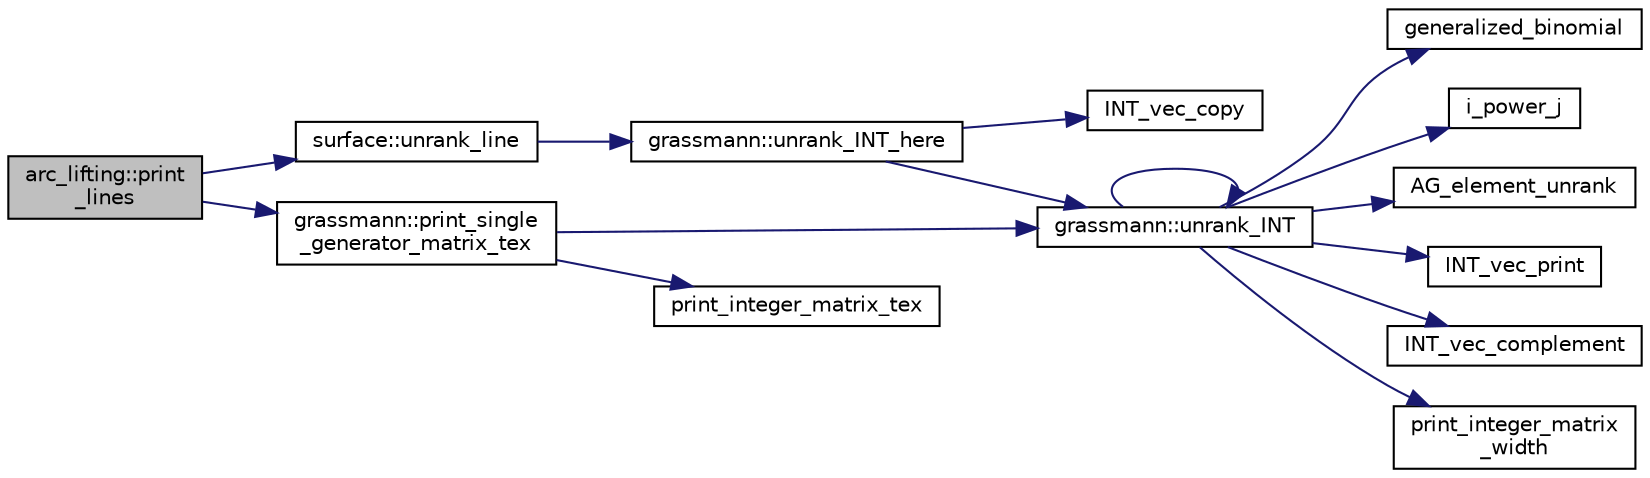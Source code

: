 digraph "arc_lifting::print_lines"
{
  edge [fontname="Helvetica",fontsize="10",labelfontname="Helvetica",labelfontsize="10"];
  node [fontname="Helvetica",fontsize="10",shape=record];
  rankdir="LR";
  Node1272 [label="arc_lifting::print\l_lines",height=0.2,width=0.4,color="black", fillcolor="grey75", style="filled", fontcolor="black"];
  Node1272 -> Node1273 [color="midnightblue",fontsize="10",style="solid",fontname="Helvetica"];
  Node1273 [label="surface::unrank_line",height=0.2,width=0.4,color="black", fillcolor="white", style="filled",URL="$d5/d88/classsurface.html#ade50f5b8b4ca454e83f7dc04bd87e456"];
  Node1273 -> Node1274 [color="midnightblue",fontsize="10",style="solid",fontname="Helvetica"];
  Node1274 [label="grassmann::unrank_INT_here",height=0.2,width=0.4,color="black", fillcolor="white", style="filled",URL="$df/d02/classgrassmann.html#aa51bb30ed0feb7ad87d500b76e0b3cbe"];
  Node1274 -> Node1275 [color="midnightblue",fontsize="10",style="solid",fontname="Helvetica"];
  Node1275 [label="grassmann::unrank_INT",height=0.2,width=0.4,color="black", fillcolor="white", style="filled",URL="$df/d02/classgrassmann.html#a32079405b95a6da2ba1420567d762d64"];
  Node1275 -> Node1276 [color="midnightblue",fontsize="10",style="solid",fontname="Helvetica"];
  Node1276 [label="generalized_binomial",height=0.2,width=0.4,color="black", fillcolor="white", style="filled",URL="$d2/d7c/combinatorics_8_c.html#a24762dc22e45175d18ec1ec1d2556ae8"];
  Node1275 -> Node1277 [color="midnightblue",fontsize="10",style="solid",fontname="Helvetica"];
  Node1277 [label="i_power_j",height=0.2,width=0.4,color="black", fillcolor="white", style="filled",URL="$de/dc5/algebra__and__number__theory_8h.html#a39b321523e8957d701618bb5cac542b5"];
  Node1275 -> Node1278 [color="midnightblue",fontsize="10",style="solid",fontname="Helvetica"];
  Node1278 [label="AG_element_unrank",height=0.2,width=0.4,color="black", fillcolor="white", style="filled",URL="$d4/d67/geometry_8h.html#a4a33b86c87b2879b97cfa1327abe2885"];
  Node1275 -> Node1279 [color="midnightblue",fontsize="10",style="solid",fontname="Helvetica"];
  Node1279 [label="INT_vec_print",height=0.2,width=0.4,color="black", fillcolor="white", style="filled",URL="$df/dbf/sajeeb_8_c.html#a79a5901af0b47dd0d694109543c027fe"];
  Node1275 -> Node1275 [color="midnightblue",fontsize="10",style="solid",fontname="Helvetica"];
  Node1275 -> Node1280 [color="midnightblue",fontsize="10",style="solid",fontname="Helvetica"];
  Node1280 [label="INT_vec_complement",height=0.2,width=0.4,color="black", fillcolor="white", style="filled",URL="$d5/db4/io__and__os_8h.html#a2a0a724647575fcd3090c763985eb81a"];
  Node1275 -> Node1281 [color="midnightblue",fontsize="10",style="solid",fontname="Helvetica"];
  Node1281 [label="print_integer_matrix\l_width",height=0.2,width=0.4,color="black", fillcolor="white", style="filled",URL="$d5/db4/io__and__os_8h.html#aa78f3e73fc2179251bd15adbcc31573f"];
  Node1274 -> Node1282 [color="midnightblue",fontsize="10",style="solid",fontname="Helvetica"];
  Node1282 [label="INT_vec_copy",height=0.2,width=0.4,color="black", fillcolor="white", style="filled",URL="$df/dbf/sajeeb_8_c.html#ac2d875e27e009af6ec04d17254d11075"];
  Node1272 -> Node1283 [color="midnightblue",fontsize="10",style="solid",fontname="Helvetica"];
  Node1283 [label="grassmann::print_single\l_generator_matrix_tex",height=0.2,width=0.4,color="black", fillcolor="white", style="filled",URL="$df/d02/classgrassmann.html#aac233f873cf4090359aab75e9604a573"];
  Node1283 -> Node1275 [color="midnightblue",fontsize="10",style="solid",fontname="Helvetica"];
  Node1283 -> Node1284 [color="midnightblue",fontsize="10",style="solid",fontname="Helvetica"];
  Node1284 [label="print_integer_matrix_tex",height=0.2,width=0.4,color="black", fillcolor="white", style="filled",URL="$d5/db4/io__and__os_8h.html#aef00fc6ceb34669a3d92944906509bd1"];
}
